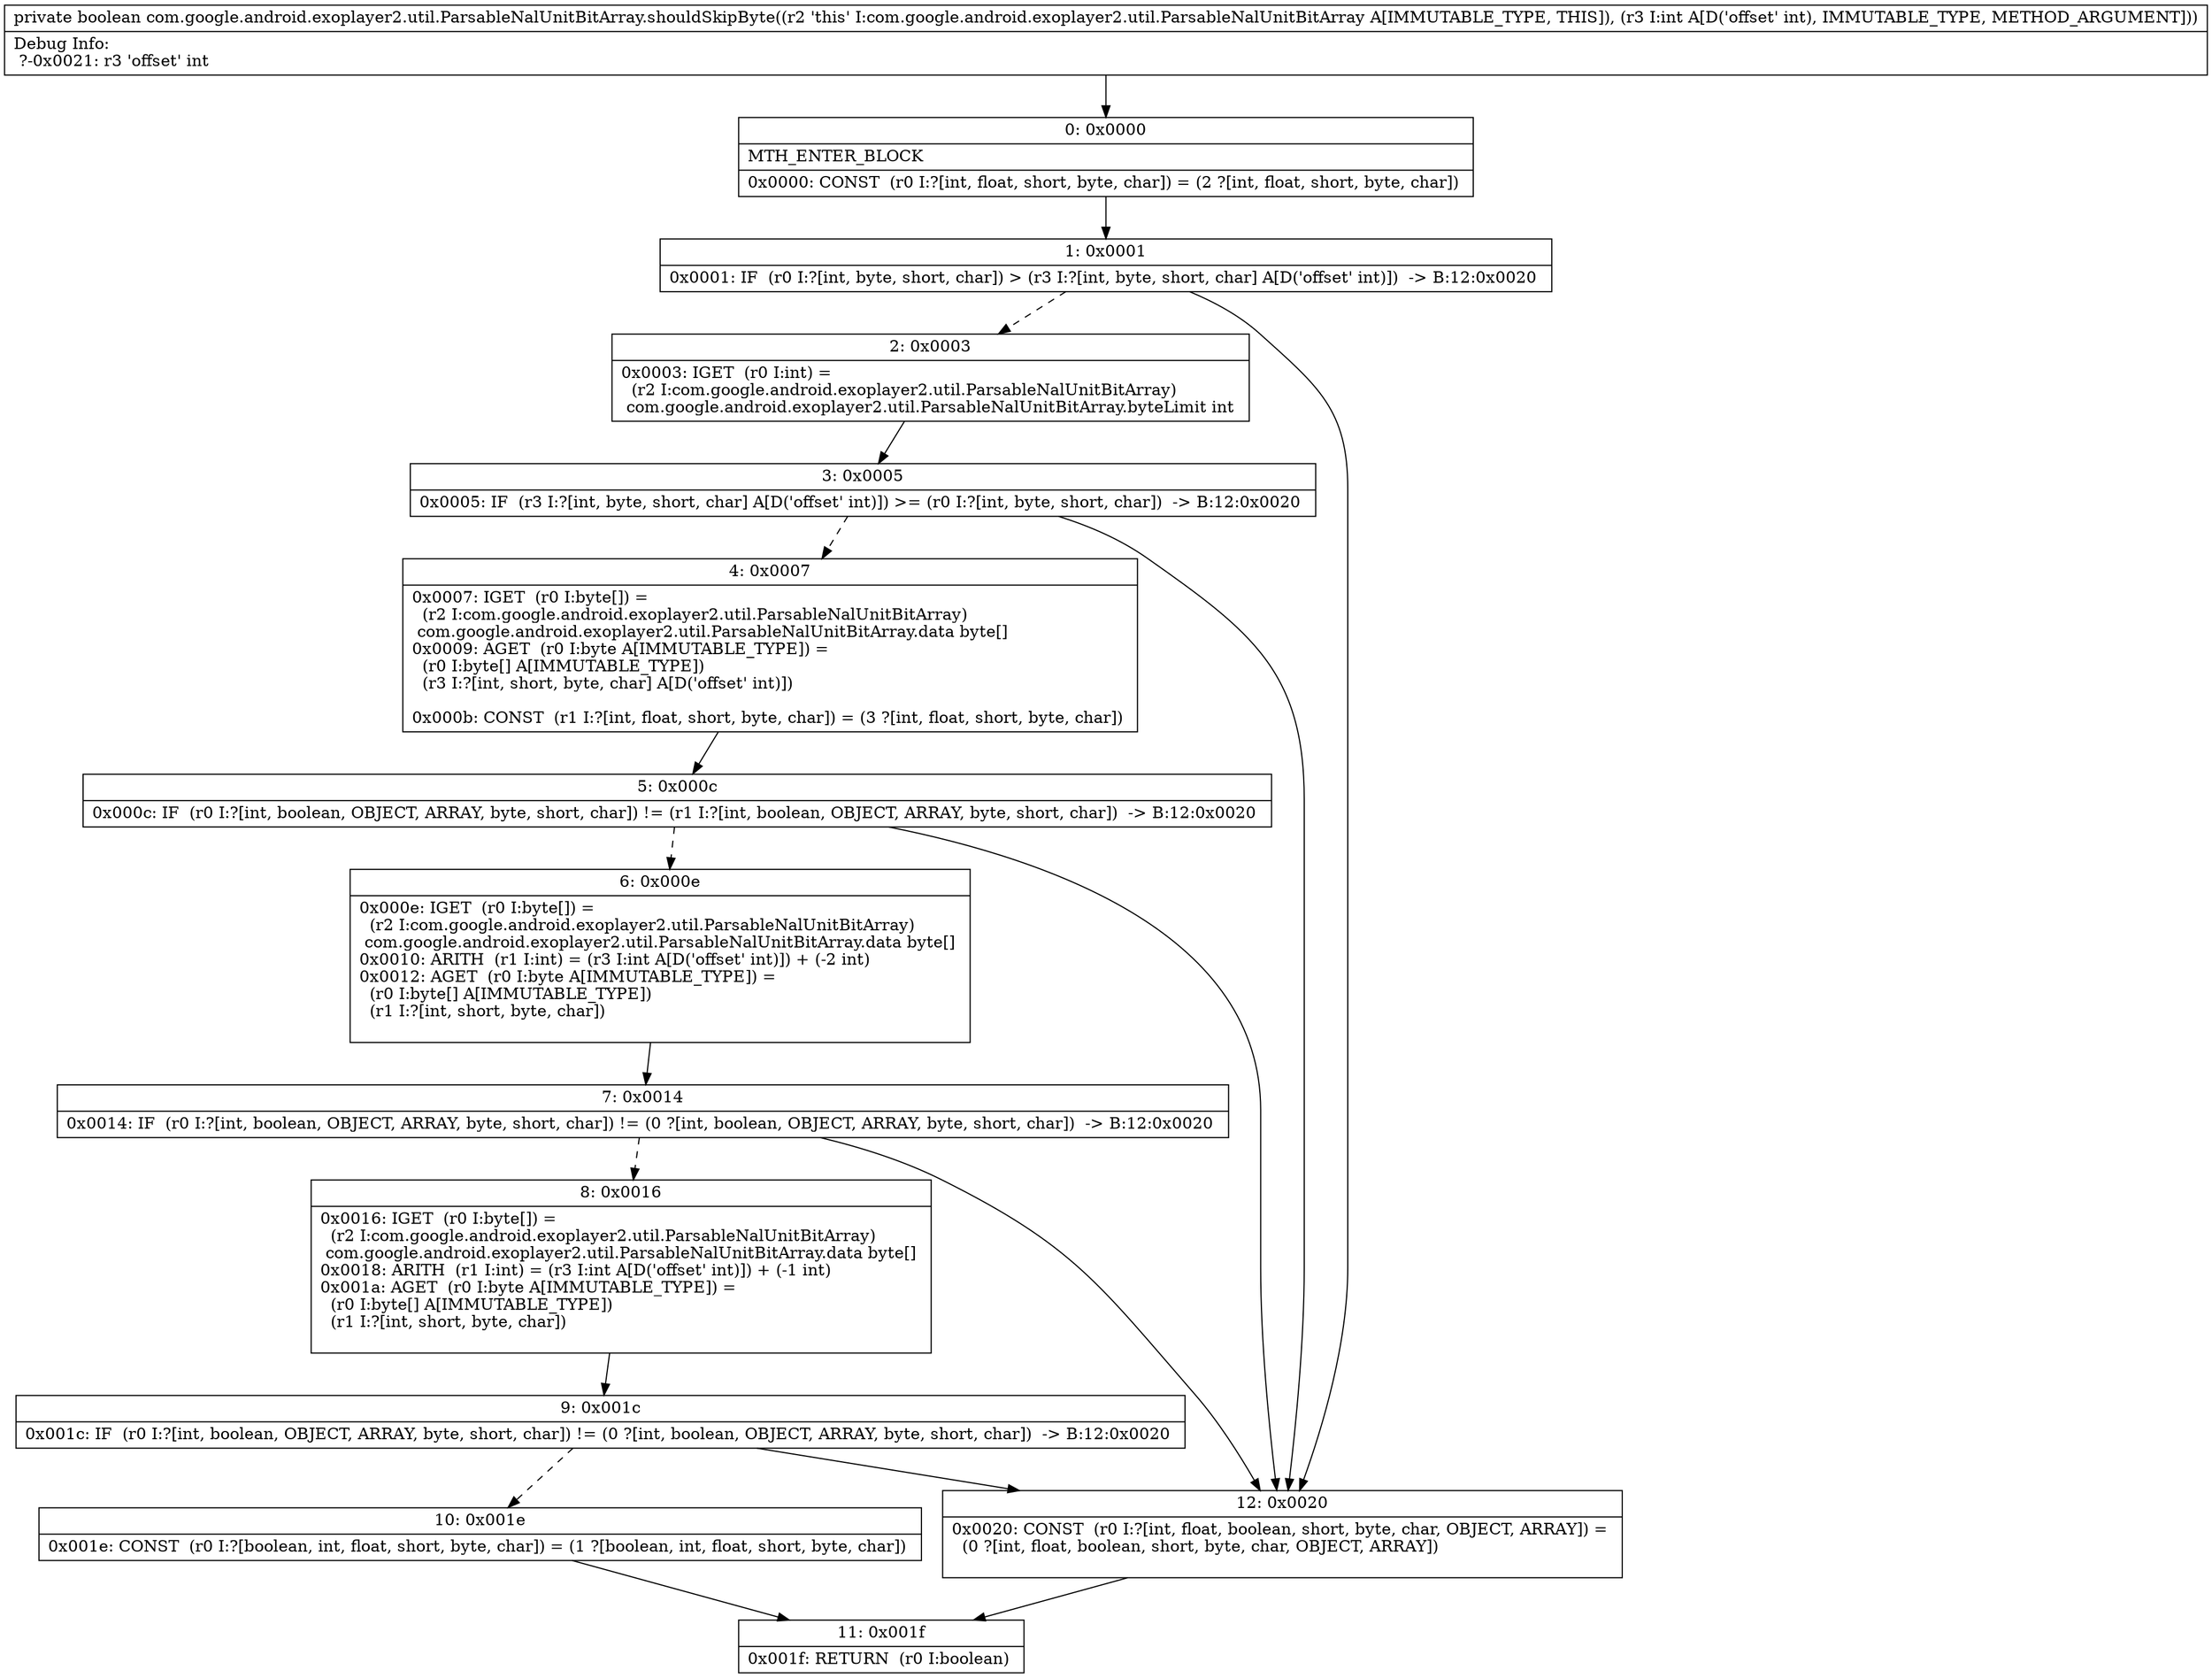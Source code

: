digraph "CFG forcom.google.android.exoplayer2.util.ParsableNalUnitBitArray.shouldSkipByte(I)Z" {
Node_0 [shape=record,label="{0\:\ 0x0000|MTH_ENTER_BLOCK\l|0x0000: CONST  (r0 I:?[int, float, short, byte, char]) = (2 ?[int, float, short, byte, char]) \l}"];
Node_1 [shape=record,label="{1\:\ 0x0001|0x0001: IF  (r0 I:?[int, byte, short, char]) \> (r3 I:?[int, byte, short, char] A[D('offset' int)])  \-\> B:12:0x0020 \l}"];
Node_2 [shape=record,label="{2\:\ 0x0003|0x0003: IGET  (r0 I:int) = \l  (r2 I:com.google.android.exoplayer2.util.ParsableNalUnitBitArray)\l com.google.android.exoplayer2.util.ParsableNalUnitBitArray.byteLimit int \l}"];
Node_3 [shape=record,label="{3\:\ 0x0005|0x0005: IF  (r3 I:?[int, byte, short, char] A[D('offset' int)]) \>= (r0 I:?[int, byte, short, char])  \-\> B:12:0x0020 \l}"];
Node_4 [shape=record,label="{4\:\ 0x0007|0x0007: IGET  (r0 I:byte[]) = \l  (r2 I:com.google.android.exoplayer2.util.ParsableNalUnitBitArray)\l com.google.android.exoplayer2.util.ParsableNalUnitBitArray.data byte[] \l0x0009: AGET  (r0 I:byte A[IMMUTABLE_TYPE]) = \l  (r0 I:byte[] A[IMMUTABLE_TYPE])\l  (r3 I:?[int, short, byte, char] A[D('offset' int)])\l \l0x000b: CONST  (r1 I:?[int, float, short, byte, char]) = (3 ?[int, float, short, byte, char]) \l}"];
Node_5 [shape=record,label="{5\:\ 0x000c|0x000c: IF  (r0 I:?[int, boolean, OBJECT, ARRAY, byte, short, char]) != (r1 I:?[int, boolean, OBJECT, ARRAY, byte, short, char])  \-\> B:12:0x0020 \l}"];
Node_6 [shape=record,label="{6\:\ 0x000e|0x000e: IGET  (r0 I:byte[]) = \l  (r2 I:com.google.android.exoplayer2.util.ParsableNalUnitBitArray)\l com.google.android.exoplayer2.util.ParsableNalUnitBitArray.data byte[] \l0x0010: ARITH  (r1 I:int) = (r3 I:int A[D('offset' int)]) + (\-2 int) \l0x0012: AGET  (r0 I:byte A[IMMUTABLE_TYPE]) = \l  (r0 I:byte[] A[IMMUTABLE_TYPE])\l  (r1 I:?[int, short, byte, char])\l \l}"];
Node_7 [shape=record,label="{7\:\ 0x0014|0x0014: IF  (r0 I:?[int, boolean, OBJECT, ARRAY, byte, short, char]) != (0 ?[int, boolean, OBJECT, ARRAY, byte, short, char])  \-\> B:12:0x0020 \l}"];
Node_8 [shape=record,label="{8\:\ 0x0016|0x0016: IGET  (r0 I:byte[]) = \l  (r2 I:com.google.android.exoplayer2.util.ParsableNalUnitBitArray)\l com.google.android.exoplayer2.util.ParsableNalUnitBitArray.data byte[] \l0x0018: ARITH  (r1 I:int) = (r3 I:int A[D('offset' int)]) + (\-1 int) \l0x001a: AGET  (r0 I:byte A[IMMUTABLE_TYPE]) = \l  (r0 I:byte[] A[IMMUTABLE_TYPE])\l  (r1 I:?[int, short, byte, char])\l \l}"];
Node_9 [shape=record,label="{9\:\ 0x001c|0x001c: IF  (r0 I:?[int, boolean, OBJECT, ARRAY, byte, short, char]) != (0 ?[int, boolean, OBJECT, ARRAY, byte, short, char])  \-\> B:12:0x0020 \l}"];
Node_10 [shape=record,label="{10\:\ 0x001e|0x001e: CONST  (r0 I:?[boolean, int, float, short, byte, char]) = (1 ?[boolean, int, float, short, byte, char]) \l}"];
Node_11 [shape=record,label="{11\:\ 0x001f|0x001f: RETURN  (r0 I:boolean) \l}"];
Node_12 [shape=record,label="{12\:\ 0x0020|0x0020: CONST  (r0 I:?[int, float, boolean, short, byte, char, OBJECT, ARRAY]) = \l  (0 ?[int, float, boolean, short, byte, char, OBJECT, ARRAY])\l \l}"];
MethodNode[shape=record,label="{private boolean com.google.android.exoplayer2.util.ParsableNalUnitBitArray.shouldSkipByte((r2 'this' I:com.google.android.exoplayer2.util.ParsableNalUnitBitArray A[IMMUTABLE_TYPE, THIS]), (r3 I:int A[D('offset' int), IMMUTABLE_TYPE, METHOD_ARGUMENT]))  | Debug Info:\l  ?\-0x0021: r3 'offset' int\l}"];
MethodNode -> Node_0;
Node_0 -> Node_1;
Node_1 -> Node_2[style=dashed];
Node_1 -> Node_12;
Node_2 -> Node_3;
Node_3 -> Node_4[style=dashed];
Node_3 -> Node_12;
Node_4 -> Node_5;
Node_5 -> Node_6[style=dashed];
Node_5 -> Node_12;
Node_6 -> Node_7;
Node_7 -> Node_8[style=dashed];
Node_7 -> Node_12;
Node_8 -> Node_9;
Node_9 -> Node_10[style=dashed];
Node_9 -> Node_12;
Node_10 -> Node_11;
Node_12 -> Node_11;
}

